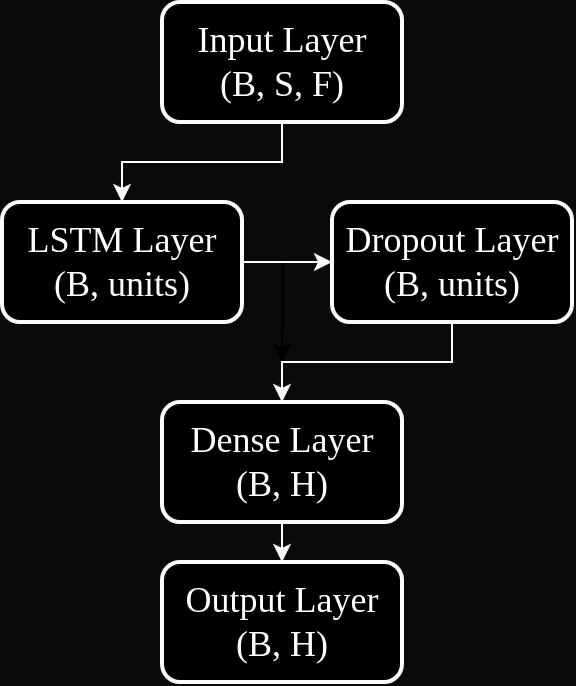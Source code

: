 <mxfile version="24.2.7" type="github">
  <diagram name="第 1 页" id="IR1yq7qya-Rb1jxSup0e">
    <mxGraphModel dx="1430" dy="797" grid="1" gridSize="10" guides="1" tooltips="1" connect="1" arrows="1" fold="1" page="1" pageScale="1" pageWidth="1169" pageHeight="827" background="#0A0A0A" math="0" shadow="0">
      <root>
        <mxCell id="0" />
        <mxCell id="1" parent="0" />
        <mxCell id="zw7G0OUQbn7pBLj9tLS3-4" value="" style="edgeStyle=orthogonalEdgeStyle;rounded=0;orthogonalLoop=1;jettySize=auto;html=1;" edge="1" parent="1" source="zw7G0OUQbn7pBLj9tLS3-2" target="zw7G0OUQbn7pBLj9tLS3-3">
          <mxGeometry relative="1" as="geometry" />
        </mxCell>
        <mxCell id="zw7G0OUQbn7pBLj9tLS3-5" style="edgeStyle=orthogonalEdgeStyle;rounded=0;orthogonalLoop=1;jettySize=auto;html=1;entryX=0.5;entryY=0;entryDx=0;entryDy=0;strokeColor=#FFFFFF;" edge="1" parent="1" source="zw7G0OUQbn7pBLj9tLS3-2" target="zw7G0OUQbn7pBLj9tLS3-3">
          <mxGeometry relative="1" as="geometry" />
        </mxCell>
        <mxCell id="zw7G0OUQbn7pBLj9tLS3-2" value="&lt;div&gt;&lt;font style=&quot;font-size: 18px;&quot; face=&quot;Times New Roman&quot; color=&quot;#ffffff&quot;&gt;Input Layer&lt;/font&gt;&lt;/div&gt;&lt;div&gt;&lt;font style=&quot;font-size: 18px;&quot; face=&quot;Times New Roman&quot; color=&quot;#ffffff&quot;&gt;(B, S, F)&lt;br&gt;&lt;/font&gt;&lt;/div&gt;" style="rounded=1;whiteSpace=wrap;html=1;fillColor=#000000;strokeWidth=2;strokeColor=#FCFCFC;" vertex="1" parent="1">
          <mxGeometry x="500" y="160" width="120" height="60" as="geometry" />
        </mxCell>
        <mxCell id="zw7G0OUQbn7pBLj9tLS3-7" value="" style="edgeStyle=orthogonalEdgeStyle;rounded=0;orthogonalLoop=1;jettySize=auto;html=1;" edge="1" parent="1" source="zw7G0OUQbn7pBLj9tLS3-3">
          <mxGeometry relative="1" as="geometry">
            <mxPoint x="560" y="340" as="targetPoint" />
          </mxGeometry>
        </mxCell>
        <mxCell id="zw7G0OUQbn7pBLj9tLS3-18" style="edgeStyle=orthogonalEdgeStyle;rounded=0;orthogonalLoop=1;jettySize=auto;html=1;entryX=0;entryY=0.5;entryDx=0;entryDy=0;strokeColor=#FCFCFC;align=center;verticalAlign=middle;fontFamily=Helvetica;fontSize=11;fontColor=default;labelBackgroundColor=default;endArrow=classic;" edge="1" parent="1" source="zw7G0OUQbn7pBLj9tLS3-3" target="zw7G0OUQbn7pBLj9tLS3-11">
          <mxGeometry relative="1" as="geometry" />
        </mxCell>
        <mxCell id="zw7G0OUQbn7pBLj9tLS3-3" value="&lt;div&gt;&lt;font style=&quot;font-size: 18px;&quot; face=&quot;Times New Roman&quot; color=&quot;#ffffff&quot;&gt;LSTM Layer&lt;/font&gt;&lt;/div&gt;&lt;div&gt;&lt;font style=&quot;font-size: 18px;&quot; face=&quot;Times New Roman&quot; color=&quot;#ffffff&quot;&gt;(B, units)&lt;br&gt;&lt;/font&gt;&lt;/div&gt;" style="whiteSpace=wrap;html=1;fillColor=#000000;strokeColor=#FCFCFC;rounded=1;strokeWidth=2;" vertex="1" parent="1">
          <mxGeometry x="420" y="260" width="120" height="60" as="geometry" />
        </mxCell>
        <mxCell id="zw7G0OUQbn7pBLj9tLS3-14" style="edgeStyle=orthogonalEdgeStyle;rounded=0;orthogonalLoop=1;jettySize=auto;html=1;entryX=0.5;entryY=0;entryDx=0;entryDy=0;strokeColor=#FCFCFC;align=center;verticalAlign=middle;fontFamily=Helvetica;fontSize=11;fontColor=default;labelBackgroundColor=default;endArrow=classic;" edge="1" parent="1" source="zw7G0OUQbn7pBLj9tLS3-11" target="zw7G0OUQbn7pBLj9tLS3-13">
          <mxGeometry relative="1" as="geometry" />
        </mxCell>
        <mxCell id="zw7G0OUQbn7pBLj9tLS3-11" value="&lt;div&gt;&lt;font style=&quot;font-size: 18px;&quot; face=&quot;Times New Roman&quot; color=&quot;#ffffff&quot;&gt;Dropout Layer&lt;/font&gt;&lt;/div&gt;&lt;div&gt;&lt;font style=&quot;font-size: 18px;&quot; face=&quot;Times New Roman&quot; color=&quot;#ffffff&quot;&gt;(B, units)&lt;br&gt;&lt;/font&gt;&lt;/div&gt;" style="whiteSpace=wrap;html=1;fillColor=#000000;strokeColor=#FCFCFC;rounded=1;strokeWidth=2;" vertex="1" parent="1">
          <mxGeometry x="585" y="260" width="120" height="60" as="geometry" />
        </mxCell>
        <mxCell id="zw7G0OUQbn7pBLj9tLS3-17" style="edgeStyle=orthogonalEdgeStyle;rounded=0;orthogonalLoop=1;jettySize=auto;html=1;entryX=0.5;entryY=0;entryDx=0;entryDy=0;strokeColor=#FCFCFC;align=center;verticalAlign=middle;fontFamily=Helvetica;fontSize=11;fontColor=default;labelBackgroundColor=default;endArrow=classic;" edge="1" parent="1" source="zw7G0OUQbn7pBLj9tLS3-13" target="zw7G0OUQbn7pBLj9tLS3-15">
          <mxGeometry relative="1" as="geometry" />
        </mxCell>
        <mxCell id="zw7G0OUQbn7pBLj9tLS3-13" value="&lt;div&gt;&lt;font style=&quot;font-size: 18px;&quot; face=&quot;Times New Roman&quot; color=&quot;#ffffff&quot;&gt;Dense Layer&lt;/font&gt;&lt;/div&gt;&lt;div&gt;&lt;font style=&quot;font-size: 18px;&quot; face=&quot;Times New Roman&quot; color=&quot;#ffffff&quot;&gt;(B, H)&lt;br&gt;&lt;/font&gt;&lt;/div&gt;" style="whiteSpace=wrap;html=1;fillColor=#000000;strokeColor=#FCFCFC;rounded=1;strokeWidth=2;" vertex="1" parent="1">
          <mxGeometry x="500" y="360" width="120" height="60" as="geometry" />
        </mxCell>
        <mxCell id="zw7G0OUQbn7pBLj9tLS3-15" value="&lt;div&gt;&lt;font style=&quot;font-size: 18px;&quot; face=&quot;Times New Roman&quot; color=&quot;#ffffff&quot;&gt;Output Layer&lt;/font&gt;&lt;/div&gt;&lt;div&gt;&lt;font style=&quot;font-size: 18px;&quot; face=&quot;Times New Roman&quot; color=&quot;#ffffff&quot;&gt;(B, H)&lt;br&gt;&lt;/font&gt;&lt;/div&gt;" style="whiteSpace=wrap;html=1;fillColor=#000000;strokeColor=#FCFCFC;rounded=1;strokeWidth=2;" vertex="1" parent="1">
          <mxGeometry x="500" y="440" width="120" height="60" as="geometry" />
        </mxCell>
      </root>
    </mxGraphModel>
  </diagram>
</mxfile>
